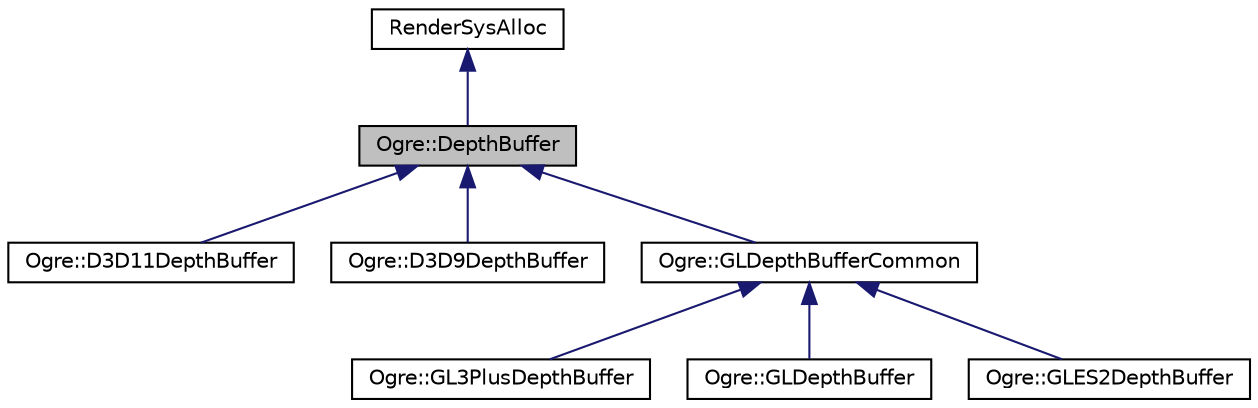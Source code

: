 digraph "Ogre::DepthBuffer"
{
  bgcolor="transparent";
  edge [fontname="Helvetica",fontsize="10",labelfontname="Helvetica",labelfontsize="10"];
  node [fontname="Helvetica",fontsize="10",shape=record];
  Node0 [label="Ogre::DepthBuffer",height=0.2,width=0.4,color="black", fillcolor="grey75", style="filled", fontcolor="black"];
  Node1 -> Node0 [dir="back",color="midnightblue",fontsize="10",style="solid",fontname="Helvetica"];
  Node1 [label="RenderSysAlloc",height=0.2,width=0.4,color="black",URL="$class_ogre_1_1_allocated_object.html"];
  Node0 -> Node2 [dir="back",color="midnightblue",fontsize="10",style="solid",fontname="Helvetica"];
  Node2 [label="Ogre::D3D11DepthBuffer",height=0.2,width=0.4,color="black",URL="$class_ogre_1_1_d3_d11_depth_buffer.html"];
  Node0 -> Node3 [dir="back",color="midnightblue",fontsize="10",style="solid",fontname="Helvetica"];
  Node3 [label="Ogre::D3D9DepthBuffer",height=0.2,width=0.4,color="black",URL="$class_ogre_1_1_d3_d9_depth_buffer.html"];
  Node0 -> Node4 [dir="back",color="midnightblue",fontsize="10",style="solid",fontname="Helvetica"];
  Node4 [label="Ogre::GLDepthBufferCommon",height=0.2,width=0.4,color="black",URL="$class_ogre_1_1_g_l_depth_buffer_common.html",tooltip="OpenGL supports 3 different methods: FBO, pbuffer & Copy. "];
  Node4 -> Node5 [dir="back",color="midnightblue",fontsize="10",style="solid",fontname="Helvetica"];
  Node5 [label="Ogre::GL3PlusDepthBuffer",height=0.2,width=0.4,color="black",URL="$class_ogre_1_1_g_l3_plus_depth_buffer.html"];
  Node4 -> Node6 [dir="back",color="midnightblue",fontsize="10",style="solid",fontname="Helvetica"];
  Node6 [label="Ogre::GLDepthBuffer",height=0.2,width=0.4,color="black",URL="$class_ogre_1_1_g_l_depth_buffer.html"];
  Node4 -> Node7 [dir="back",color="midnightblue",fontsize="10",style="solid",fontname="Helvetica"];
  Node7 [label="Ogre::GLES2DepthBuffer",height=0.2,width=0.4,color="black",URL="$class_ogre_1_1_g_l_e_s2_depth_buffer.html"];
}
